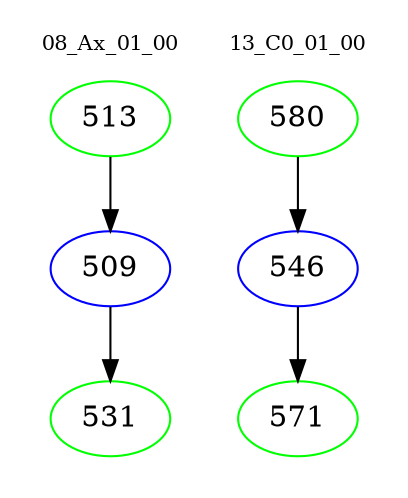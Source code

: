 digraph{
subgraph cluster_0 {
color = white
label = "08_Ax_01_00";
fontsize=10;
T0_513 [label="513", color="green"]
T0_513 -> T0_509 [color="black"]
T0_509 [label="509", color="blue"]
T0_509 -> T0_531 [color="black"]
T0_531 [label="531", color="green"]
}
subgraph cluster_1 {
color = white
label = "13_C0_01_00";
fontsize=10;
T1_580 [label="580", color="green"]
T1_580 -> T1_546 [color="black"]
T1_546 [label="546", color="blue"]
T1_546 -> T1_571 [color="black"]
T1_571 [label="571", color="green"]
}
}
